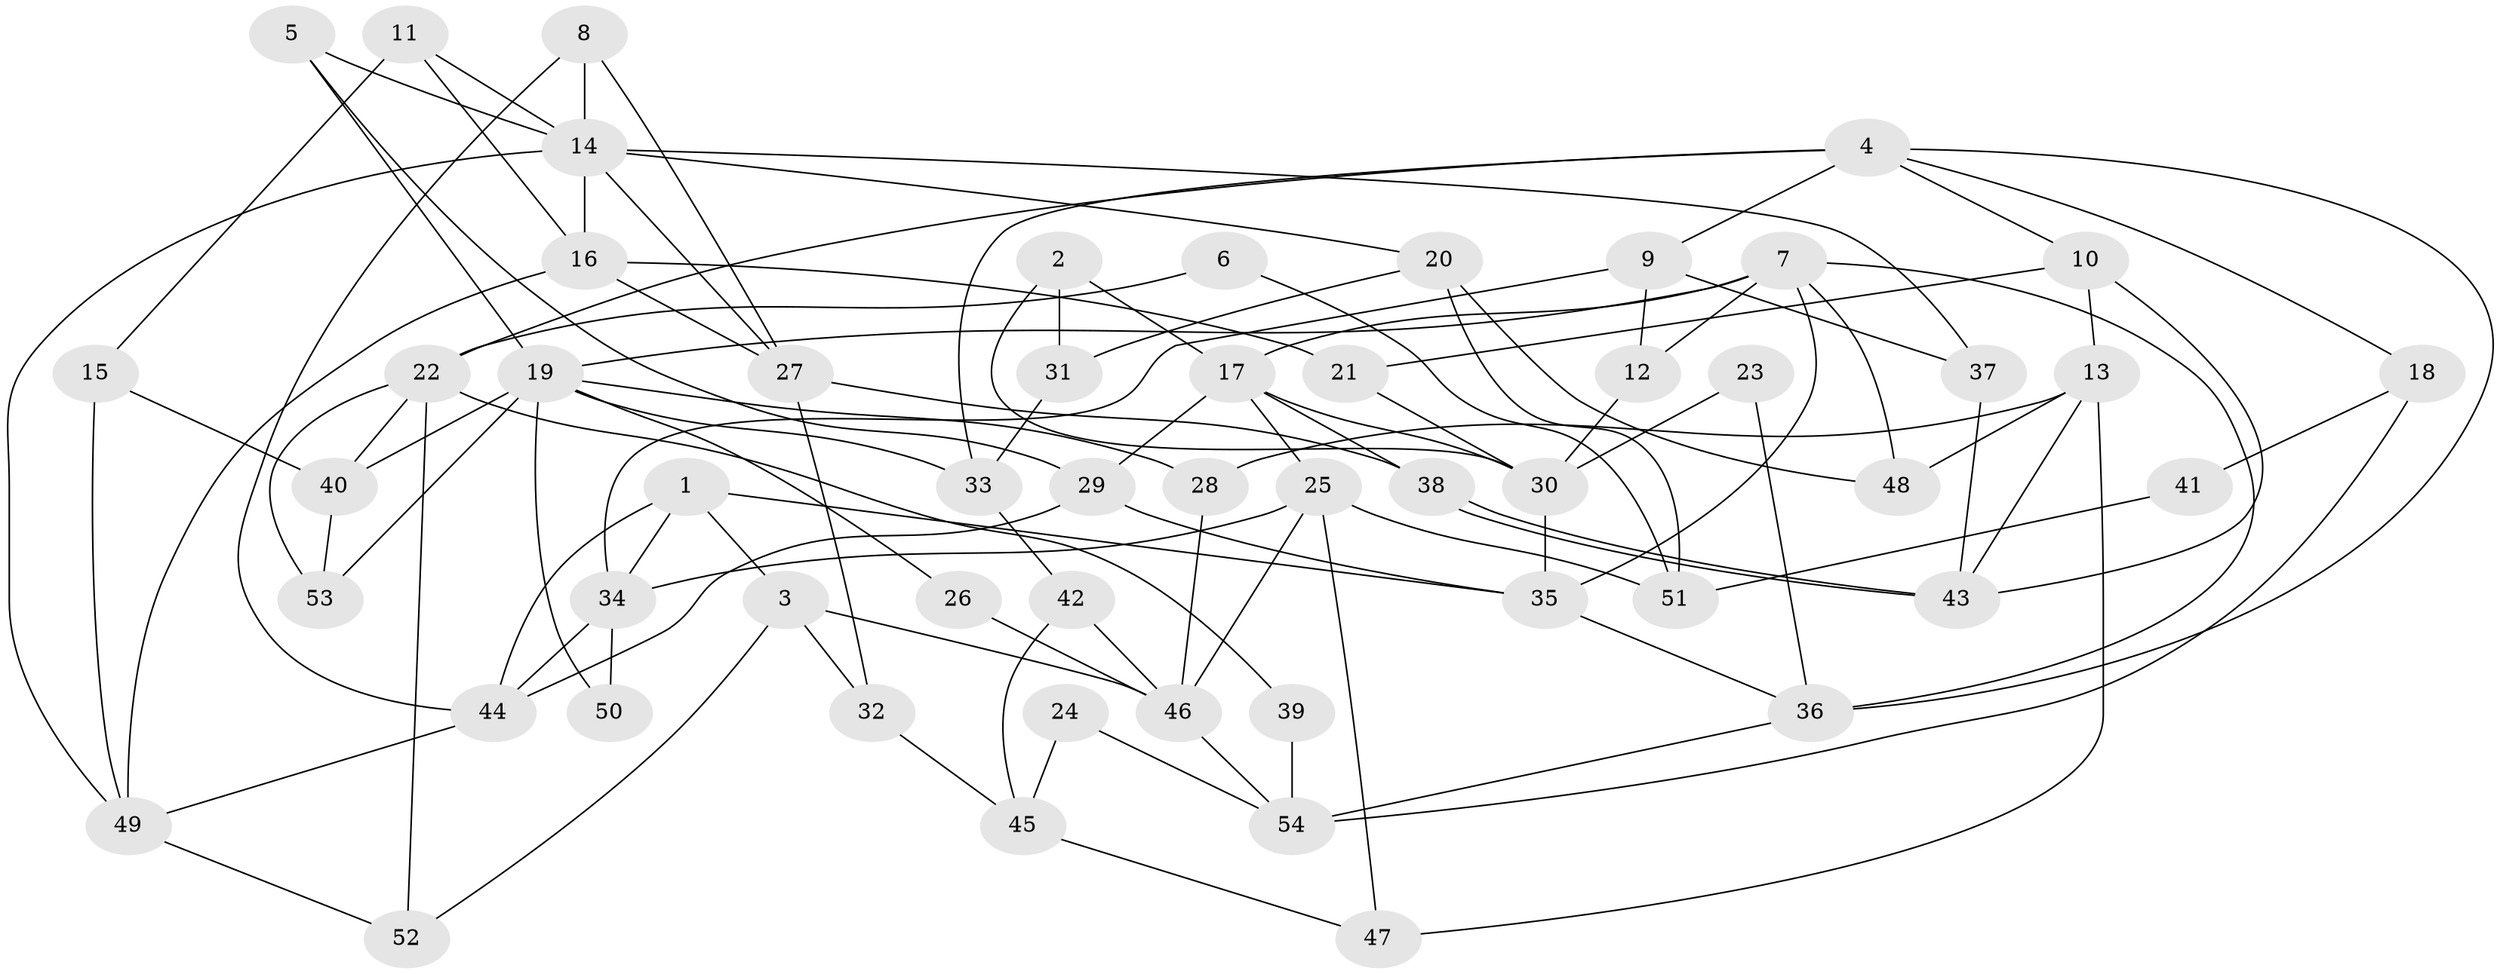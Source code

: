// coarse degree distribution, {6: 0.1111111111111111, 3: 0.25925925925925924, 7: 0.1111111111111111, 5: 0.07407407407407407, 15: 0.037037037037037035, 4: 0.14814814814814814, 9: 0.07407407407407407, 1: 0.037037037037037035, 2: 0.1111111111111111, 8: 0.037037037037037035}
// Generated by graph-tools (version 1.1) at 2025/18/03/04/25 18:18:48]
// undirected, 54 vertices, 108 edges
graph export_dot {
graph [start="1"]
  node [color=gray90,style=filled];
  1;
  2;
  3;
  4;
  5;
  6;
  7;
  8;
  9;
  10;
  11;
  12;
  13;
  14;
  15;
  16;
  17;
  18;
  19;
  20;
  21;
  22;
  23;
  24;
  25;
  26;
  27;
  28;
  29;
  30;
  31;
  32;
  33;
  34;
  35;
  36;
  37;
  38;
  39;
  40;
  41;
  42;
  43;
  44;
  45;
  46;
  47;
  48;
  49;
  50;
  51;
  52;
  53;
  54;
  1 -- 34;
  1 -- 44;
  1 -- 3;
  1 -- 35;
  2 -- 30;
  2 -- 17;
  2 -- 31;
  3 -- 52;
  3 -- 32;
  3 -- 46;
  4 -- 36;
  4 -- 10;
  4 -- 9;
  4 -- 18;
  4 -- 22;
  4 -- 33;
  5 -- 29;
  5 -- 14;
  5 -- 19;
  6 -- 22;
  6 -- 51;
  7 -- 19;
  7 -- 12;
  7 -- 17;
  7 -- 35;
  7 -- 36;
  7 -- 48;
  8 -- 44;
  8 -- 27;
  8 -- 14;
  9 -- 37;
  9 -- 12;
  9 -- 34;
  10 -- 43;
  10 -- 13;
  10 -- 21;
  11 -- 15;
  11 -- 14;
  11 -- 16;
  12 -- 30;
  13 -- 48;
  13 -- 28;
  13 -- 43;
  13 -- 47;
  14 -- 16;
  14 -- 20;
  14 -- 27;
  14 -- 37;
  14 -- 49;
  15 -- 49;
  15 -- 40;
  16 -- 21;
  16 -- 27;
  16 -- 49;
  17 -- 38;
  17 -- 25;
  17 -- 29;
  17 -- 30;
  18 -- 54;
  18 -- 41;
  19 -- 33;
  19 -- 26;
  19 -- 28;
  19 -- 40;
  19 -- 50;
  19 -- 53;
  20 -- 31;
  20 -- 48;
  20 -- 51;
  21 -- 30;
  22 -- 53;
  22 -- 39;
  22 -- 40;
  22 -- 52;
  23 -- 30;
  23 -- 36;
  24 -- 45;
  24 -- 54;
  25 -- 34;
  25 -- 46;
  25 -- 47;
  25 -- 51;
  26 -- 46;
  27 -- 32;
  27 -- 38;
  28 -- 46;
  29 -- 35;
  29 -- 44;
  30 -- 35;
  31 -- 33;
  32 -- 45;
  33 -- 42;
  34 -- 44;
  34 -- 50;
  35 -- 36;
  36 -- 54;
  37 -- 43;
  38 -- 43;
  38 -- 43;
  39 -- 54;
  40 -- 53;
  41 -- 51;
  42 -- 45;
  42 -- 46;
  44 -- 49;
  45 -- 47;
  46 -- 54;
  49 -- 52;
}
